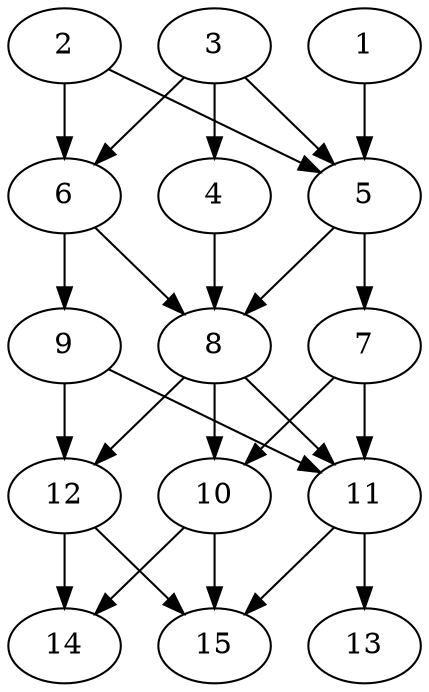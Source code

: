 // DAG automatically generated by daggen at Thu Oct  3 13:59:27 2019
// ./daggen --dot -n 15 --ccr 0.5 --fat 0.5 --regular 0.5 --density 0.9 --mindata 5242880 --maxdata 52428800 
digraph G {
  1 [size="13094912", alpha="0.17", expect_size="6547456"] 
  1 -> 5 [size ="6547456"]
  2 [size="29431808", alpha="0.11", expect_size="14715904"] 
  2 -> 5 [size ="14715904"]
  2 -> 6 [size ="14715904"]
  3 [size="71264256", alpha="0.08", expect_size="35632128"] 
  3 -> 4 [size ="35632128"]
  3 -> 5 [size ="35632128"]
  3 -> 6 [size ="35632128"]
  4 [size="85456896", alpha="0.11", expect_size="42728448"] 
  4 -> 8 [size ="42728448"]
  5 [size="75831296", alpha="0.19", expect_size="37915648"] 
  5 -> 7 [size ="37915648"]
  5 -> 8 [size ="37915648"]
  6 [size="11055104", alpha="0.12", expect_size="5527552"] 
  6 -> 8 [size ="5527552"]
  6 -> 9 [size ="5527552"]
  7 [size="71768064", alpha="0.15", expect_size="35884032"] 
  7 -> 10 [size ="35884032"]
  7 -> 11 [size ="35884032"]
  8 [size="36466688", alpha="0.10", expect_size="18233344"] 
  8 -> 10 [size ="18233344"]
  8 -> 11 [size ="18233344"]
  8 -> 12 [size ="18233344"]
  9 [size="36661248", alpha="0.05", expect_size="18330624"] 
  9 -> 11 [size ="18330624"]
  9 -> 12 [size ="18330624"]
  10 [size="100653056", alpha="0.16", expect_size="50326528"] 
  10 -> 14 [size ="50326528"]
  10 -> 15 [size ="50326528"]
  11 [size="97392640", alpha="0.19", expect_size="48696320"] 
  11 -> 13 [size ="48696320"]
  11 -> 15 [size ="48696320"]
  12 [size="85002240", alpha="0.13", expect_size="42501120"] 
  12 -> 14 [size ="42501120"]
  12 -> 15 [size ="42501120"]
  13 [size="42881024", alpha="0.13", expect_size="21440512"] 
  14 [size="82624512", alpha="0.04", expect_size="41312256"] 
  15 [size="41992192", alpha="0.20", expect_size="20996096"] 
}

